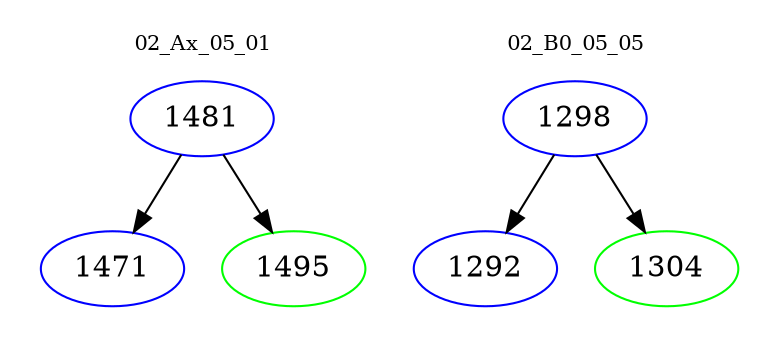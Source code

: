 digraph{
subgraph cluster_0 {
color = white
label = "02_Ax_05_01";
fontsize=10;
T0_1481 [label="1481", color="blue"]
T0_1481 -> T0_1471 [color="black"]
T0_1471 [label="1471", color="blue"]
T0_1481 -> T0_1495 [color="black"]
T0_1495 [label="1495", color="green"]
}
subgraph cluster_1 {
color = white
label = "02_B0_05_05";
fontsize=10;
T1_1298 [label="1298", color="blue"]
T1_1298 -> T1_1292 [color="black"]
T1_1292 [label="1292", color="blue"]
T1_1298 -> T1_1304 [color="black"]
T1_1304 [label="1304", color="green"]
}
}
